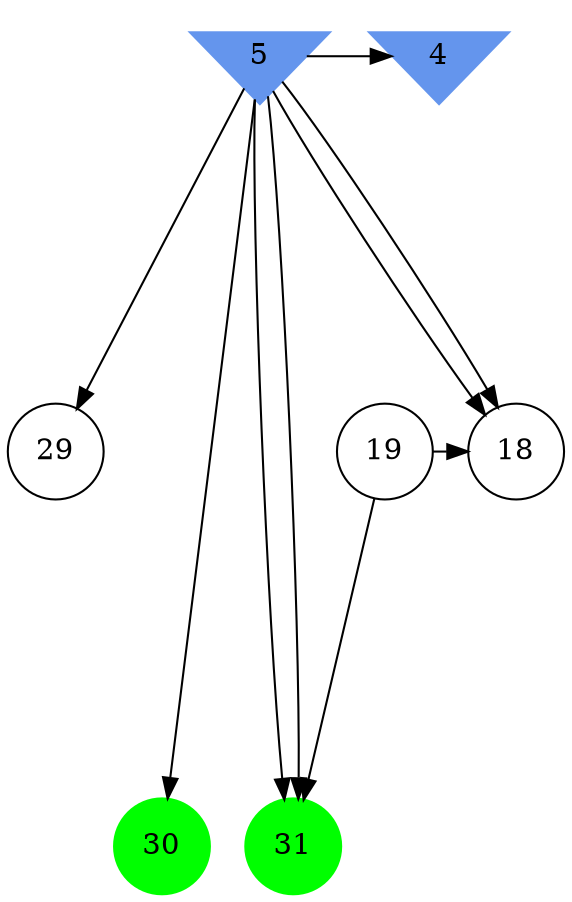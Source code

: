 digraph brain {
	ranksep=2.0;
	4 [shape=invtriangle,style=filled,color=cornflowerblue];
	5 [shape=invtriangle,style=filled,color=cornflowerblue];
	18 [shape=circle,color=black];
	19 [shape=circle,color=black];
	29 [shape=circle,color=black];
	30 [shape=circle,style=filled,color=green];
	31 [shape=circle,style=filled,color=green];
	5	->	4;
	5	->	29;
	5	->	30;
	5	->	18;
	5	->	31;
	19	->	18;
	19	->	31;
	5	->	18;
	5	->	31;
	{ rank=same; 4; 5; }
	{ rank=same; 18; 19; 29; }
	{ rank=same; 30; 31; }
}
